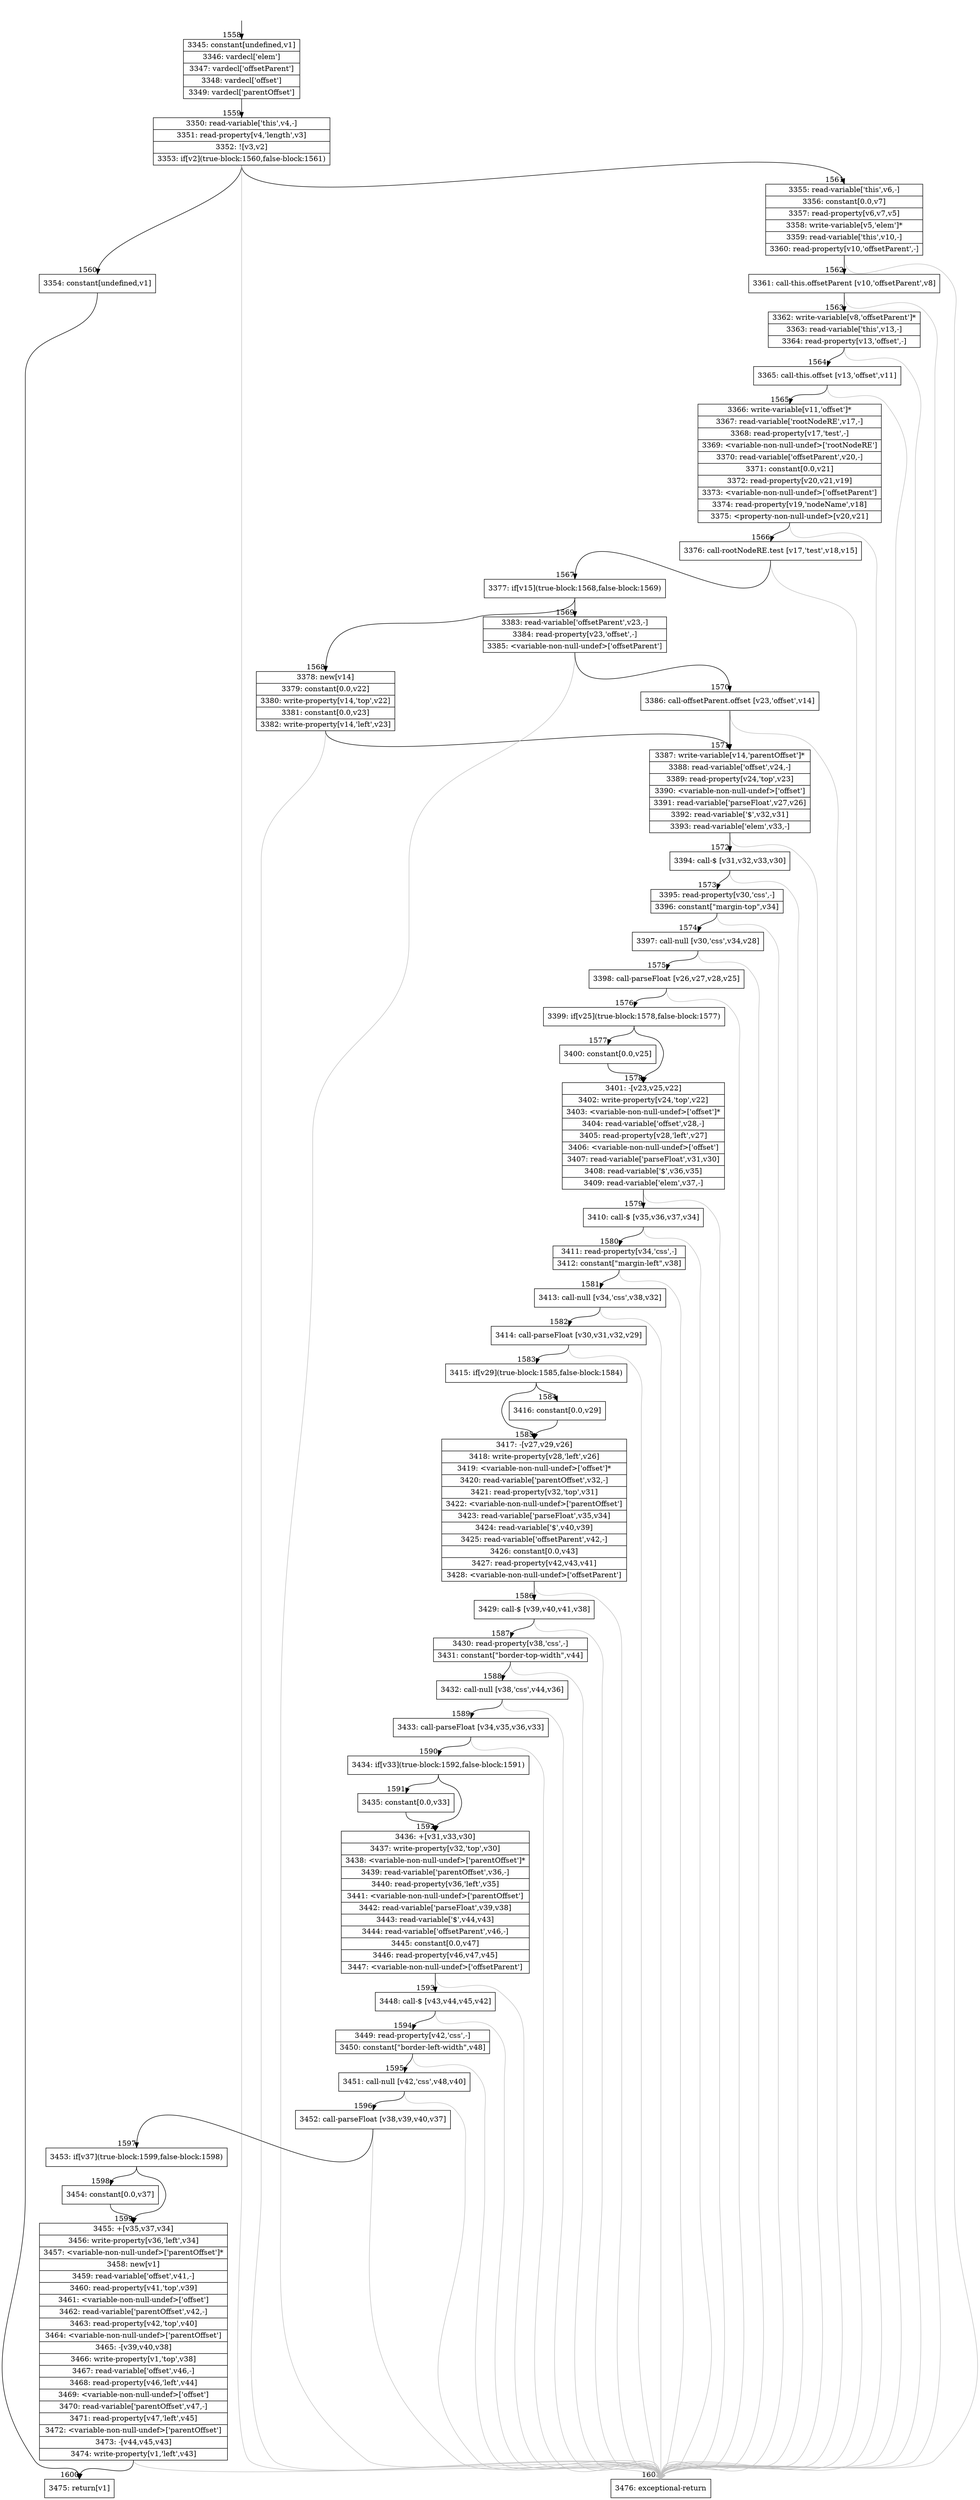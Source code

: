 digraph {
rankdir="TD"
BB_entry149[shape=none,label=""];
BB_entry149 -> BB1558 [tailport=s, headport=n, headlabel="    1558"]
BB1558 [shape=record label="{3345: constant[undefined,v1]|3346: vardecl['elem']|3347: vardecl['offsetParent']|3348: vardecl['offset']|3349: vardecl['parentOffset']}" ] 
BB1558 -> BB1559 [tailport=s, headport=n, headlabel="      1559"]
BB1559 [shape=record label="{3350: read-variable['this',v4,-]|3351: read-property[v4,'length',v3]|3352: ![v3,v2]|3353: if[v2](true-block:1560,false-block:1561)}" ] 
BB1559 -> BB1560 [tailport=s, headport=n, headlabel="      1560"]
BB1559 -> BB1561 [tailport=s, headport=n, headlabel="      1561"]
BB1559 -> BB1601 [tailport=s, headport=n, color=gray, headlabel="      1601"]
BB1560 [shape=record label="{3354: constant[undefined,v1]}" ] 
BB1560 -> BB1600 [tailport=s, headport=n, headlabel="      1600"]
BB1561 [shape=record label="{3355: read-variable['this',v6,-]|3356: constant[0.0,v7]|3357: read-property[v6,v7,v5]|3358: write-variable[v5,'elem']*|3359: read-variable['this',v10,-]|3360: read-property[v10,'offsetParent',-]}" ] 
BB1561 -> BB1562 [tailport=s, headport=n, headlabel="      1562"]
BB1561 -> BB1601 [tailport=s, headport=n, color=gray]
BB1562 [shape=record label="{3361: call-this.offsetParent [v10,'offsetParent',v8]}" ] 
BB1562 -> BB1563 [tailport=s, headport=n, headlabel="      1563"]
BB1562 -> BB1601 [tailport=s, headport=n, color=gray]
BB1563 [shape=record label="{3362: write-variable[v8,'offsetParent']*|3363: read-variable['this',v13,-]|3364: read-property[v13,'offset',-]}" ] 
BB1563 -> BB1564 [tailport=s, headport=n, headlabel="      1564"]
BB1563 -> BB1601 [tailport=s, headport=n, color=gray]
BB1564 [shape=record label="{3365: call-this.offset [v13,'offset',v11]}" ] 
BB1564 -> BB1565 [tailport=s, headport=n, headlabel="      1565"]
BB1564 -> BB1601 [tailport=s, headport=n, color=gray]
BB1565 [shape=record label="{3366: write-variable[v11,'offset']*|3367: read-variable['rootNodeRE',v17,-]|3368: read-property[v17,'test',-]|3369: \<variable-non-null-undef\>['rootNodeRE']|3370: read-variable['offsetParent',v20,-]|3371: constant[0.0,v21]|3372: read-property[v20,v21,v19]|3373: \<variable-non-null-undef\>['offsetParent']|3374: read-property[v19,'nodeName',v18]|3375: \<property-non-null-undef\>[v20,v21]}" ] 
BB1565 -> BB1566 [tailport=s, headport=n, headlabel="      1566"]
BB1565 -> BB1601 [tailport=s, headport=n, color=gray]
BB1566 [shape=record label="{3376: call-rootNodeRE.test [v17,'test',v18,v15]}" ] 
BB1566 -> BB1567 [tailport=s, headport=n, headlabel="      1567"]
BB1566 -> BB1601 [tailport=s, headport=n, color=gray]
BB1567 [shape=record label="{3377: if[v15](true-block:1568,false-block:1569)}" ] 
BB1567 -> BB1568 [tailport=s, headport=n, headlabel="      1568"]
BB1567 -> BB1569 [tailport=s, headport=n, headlabel="      1569"]
BB1568 [shape=record label="{3378: new[v14]|3379: constant[0.0,v22]|3380: write-property[v14,'top',v22]|3381: constant[0.0,v23]|3382: write-property[v14,'left',v23]}" ] 
BB1568 -> BB1571 [tailport=s, headport=n, headlabel="      1571"]
BB1568 -> BB1601 [tailport=s, headport=n, color=gray]
BB1569 [shape=record label="{3383: read-variable['offsetParent',v23,-]|3384: read-property[v23,'offset',-]|3385: \<variable-non-null-undef\>['offsetParent']}" ] 
BB1569 -> BB1570 [tailport=s, headport=n, headlabel="      1570"]
BB1569 -> BB1601 [tailport=s, headport=n, color=gray]
BB1570 [shape=record label="{3386: call-offsetParent.offset [v23,'offset',v14]}" ] 
BB1570 -> BB1571 [tailport=s, headport=n]
BB1570 -> BB1601 [tailport=s, headport=n, color=gray]
BB1571 [shape=record label="{3387: write-variable[v14,'parentOffset']*|3388: read-variable['offset',v24,-]|3389: read-property[v24,'top',v23]|3390: \<variable-non-null-undef\>['offset']|3391: read-variable['parseFloat',v27,v26]|3392: read-variable['$',v32,v31]|3393: read-variable['elem',v33,-]}" ] 
BB1571 -> BB1572 [tailport=s, headport=n, headlabel="      1572"]
BB1571 -> BB1601 [tailport=s, headport=n, color=gray]
BB1572 [shape=record label="{3394: call-$ [v31,v32,v33,v30]}" ] 
BB1572 -> BB1573 [tailport=s, headport=n, headlabel="      1573"]
BB1572 -> BB1601 [tailport=s, headport=n, color=gray]
BB1573 [shape=record label="{3395: read-property[v30,'css',-]|3396: constant[\"margin-top\",v34]}" ] 
BB1573 -> BB1574 [tailport=s, headport=n, headlabel="      1574"]
BB1573 -> BB1601 [tailport=s, headport=n, color=gray]
BB1574 [shape=record label="{3397: call-null [v30,'css',v34,v28]}" ] 
BB1574 -> BB1575 [tailport=s, headport=n, headlabel="      1575"]
BB1574 -> BB1601 [tailport=s, headport=n, color=gray]
BB1575 [shape=record label="{3398: call-parseFloat [v26,v27,v28,v25]}" ] 
BB1575 -> BB1576 [tailport=s, headport=n, headlabel="      1576"]
BB1575 -> BB1601 [tailport=s, headport=n, color=gray]
BB1576 [shape=record label="{3399: if[v25](true-block:1578,false-block:1577)}" ] 
BB1576 -> BB1578 [tailport=s, headport=n, headlabel="      1578"]
BB1576 -> BB1577 [tailport=s, headport=n, headlabel="      1577"]
BB1577 [shape=record label="{3400: constant[0.0,v25]}" ] 
BB1577 -> BB1578 [tailport=s, headport=n]
BB1578 [shape=record label="{3401: -[v23,v25,v22]|3402: write-property[v24,'top',v22]|3403: \<variable-non-null-undef\>['offset']*|3404: read-variable['offset',v28,-]|3405: read-property[v28,'left',v27]|3406: \<variable-non-null-undef\>['offset']|3407: read-variable['parseFloat',v31,v30]|3408: read-variable['$',v36,v35]|3409: read-variable['elem',v37,-]}" ] 
BB1578 -> BB1579 [tailport=s, headport=n, headlabel="      1579"]
BB1578 -> BB1601 [tailport=s, headport=n, color=gray]
BB1579 [shape=record label="{3410: call-$ [v35,v36,v37,v34]}" ] 
BB1579 -> BB1580 [tailport=s, headport=n, headlabel="      1580"]
BB1579 -> BB1601 [tailport=s, headport=n, color=gray]
BB1580 [shape=record label="{3411: read-property[v34,'css',-]|3412: constant[\"margin-left\",v38]}" ] 
BB1580 -> BB1581 [tailport=s, headport=n, headlabel="      1581"]
BB1580 -> BB1601 [tailport=s, headport=n, color=gray]
BB1581 [shape=record label="{3413: call-null [v34,'css',v38,v32]}" ] 
BB1581 -> BB1582 [tailport=s, headport=n, headlabel="      1582"]
BB1581 -> BB1601 [tailport=s, headport=n, color=gray]
BB1582 [shape=record label="{3414: call-parseFloat [v30,v31,v32,v29]}" ] 
BB1582 -> BB1583 [tailport=s, headport=n, headlabel="      1583"]
BB1582 -> BB1601 [tailport=s, headport=n, color=gray]
BB1583 [shape=record label="{3415: if[v29](true-block:1585,false-block:1584)}" ] 
BB1583 -> BB1585 [tailport=s, headport=n, headlabel="      1585"]
BB1583 -> BB1584 [tailport=s, headport=n, headlabel="      1584"]
BB1584 [shape=record label="{3416: constant[0.0,v29]}" ] 
BB1584 -> BB1585 [tailport=s, headport=n]
BB1585 [shape=record label="{3417: -[v27,v29,v26]|3418: write-property[v28,'left',v26]|3419: \<variable-non-null-undef\>['offset']*|3420: read-variable['parentOffset',v32,-]|3421: read-property[v32,'top',v31]|3422: \<variable-non-null-undef\>['parentOffset']|3423: read-variable['parseFloat',v35,v34]|3424: read-variable['$',v40,v39]|3425: read-variable['offsetParent',v42,-]|3426: constant[0.0,v43]|3427: read-property[v42,v43,v41]|3428: \<variable-non-null-undef\>['offsetParent']}" ] 
BB1585 -> BB1586 [tailport=s, headport=n, headlabel="      1586"]
BB1585 -> BB1601 [tailport=s, headport=n, color=gray]
BB1586 [shape=record label="{3429: call-$ [v39,v40,v41,v38]}" ] 
BB1586 -> BB1587 [tailport=s, headport=n, headlabel="      1587"]
BB1586 -> BB1601 [tailport=s, headport=n, color=gray]
BB1587 [shape=record label="{3430: read-property[v38,'css',-]|3431: constant[\"border-top-width\",v44]}" ] 
BB1587 -> BB1588 [tailport=s, headport=n, headlabel="      1588"]
BB1587 -> BB1601 [tailport=s, headport=n, color=gray]
BB1588 [shape=record label="{3432: call-null [v38,'css',v44,v36]}" ] 
BB1588 -> BB1589 [tailport=s, headport=n, headlabel="      1589"]
BB1588 -> BB1601 [tailport=s, headport=n, color=gray]
BB1589 [shape=record label="{3433: call-parseFloat [v34,v35,v36,v33]}" ] 
BB1589 -> BB1590 [tailport=s, headport=n, headlabel="      1590"]
BB1589 -> BB1601 [tailport=s, headport=n, color=gray]
BB1590 [shape=record label="{3434: if[v33](true-block:1592,false-block:1591)}" ] 
BB1590 -> BB1592 [tailport=s, headport=n, headlabel="      1592"]
BB1590 -> BB1591 [tailport=s, headport=n, headlabel="      1591"]
BB1591 [shape=record label="{3435: constant[0.0,v33]}" ] 
BB1591 -> BB1592 [tailport=s, headport=n]
BB1592 [shape=record label="{3436: +[v31,v33,v30]|3437: write-property[v32,'top',v30]|3438: \<variable-non-null-undef\>['parentOffset']*|3439: read-variable['parentOffset',v36,-]|3440: read-property[v36,'left',v35]|3441: \<variable-non-null-undef\>['parentOffset']|3442: read-variable['parseFloat',v39,v38]|3443: read-variable['$',v44,v43]|3444: read-variable['offsetParent',v46,-]|3445: constant[0.0,v47]|3446: read-property[v46,v47,v45]|3447: \<variable-non-null-undef\>['offsetParent']}" ] 
BB1592 -> BB1593 [tailport=s, headport=n, headlabel="      1593"]
BB1592 -> BB1601 [tailport=s, headport=n, color=gray]
BB1593 [shape=record label="{3448: call-$ [v43,v44,v45,v42]}" ] 
BB1593 -> BB1594 [tailport=s, headport=n, headlabel="      1594"]
BB1593 -> BB1601 [tailport=s, headport=n, color=gray]
BB1594 [shape=record label="{3449: read-property[v42,'css',-]|3450: constant[\"border-left-width\",v48]}" ] 
BB1594 -> BB1595 [tailport=s, headport=n, headlabel="      1595"]
BB1594 -> BB1601 [tailport=s, headport=n, color=gray]
BB1595 [shape=record label="{3451: call-null [v42,'css',v48,v40]}" ] 
BB1595 -> BB1596 [tailport=s, headport=n, headlabel="      1596"]
BB1595 -> BB1601 [tailport=s, headport=n, color=gray]
BB1596 [shape=record label="{3452: call-parseFloat [v38,v39,v40,v37]}" ] 
BB1596 -> BB1597 [tailport=s, headport=n, headlabel="      1597"]
BB1596 -> BB1601 [tailport=s, headport=n, color=gray]
BB1597 [shape=record label="{3453: if[v37](true-block:1599,false-block:1598)}" ] 
BB1597 -> BB1599 [tailport=s, headport=n, headlabel="      1599"]
BB1597 -> BB1598 [tailport=s, headport=n, headlabel="      1598"]
BB1598 [shape=record label="{3454: constant[0.0,v37]}" ] 
BB1598 -> BB1599 [tailport=s, headport=n]
BB1599 [shape=record label="{3455: +[v35,v37,v34]|3456: write-property[v36,'left',v34]|3457: \<variable-non-null-undef\>['parentOffset']*|3458: new[v1]|3459: read-variable['offset',v41,-]|3460: read-property[v41,'top',v39]|3461: \<variable-non-null-undef\>['offset']|3462: read-variable['parentOffset',v42,-]|3463: read-property[v42,'top',v40]|3464: \<variable-non-null-undef\>['parentOffset']|3465: -[v39,v40,v38]|3466: write-property[v1,'top',v38]|3467: read-variable['offset',v46,-]|3468: read-property[v46,'left',v44]|3469: \<variable-non-null-undef\>['offset']|3470: read-variable['parentOffset',v47,-]|3471: read-property[v47,'left',v45]|3472: \<variable-non-null-undef\>['parentOffset']|3473: -[v44,v45,v43]|3474: write-property[v1,'left',v43]}" ] 
BB1599 -> BB1600 [tailport=s, headport=n]
BB1599 -> BB1601 [tailport=s, headport=n, color=gray]
BB1600 [shape=record label="{3475: return[v1]}" ] 
BB1601 [shape=record label="{3476: exceptional-return}" ] 
//#$~ 785
}
